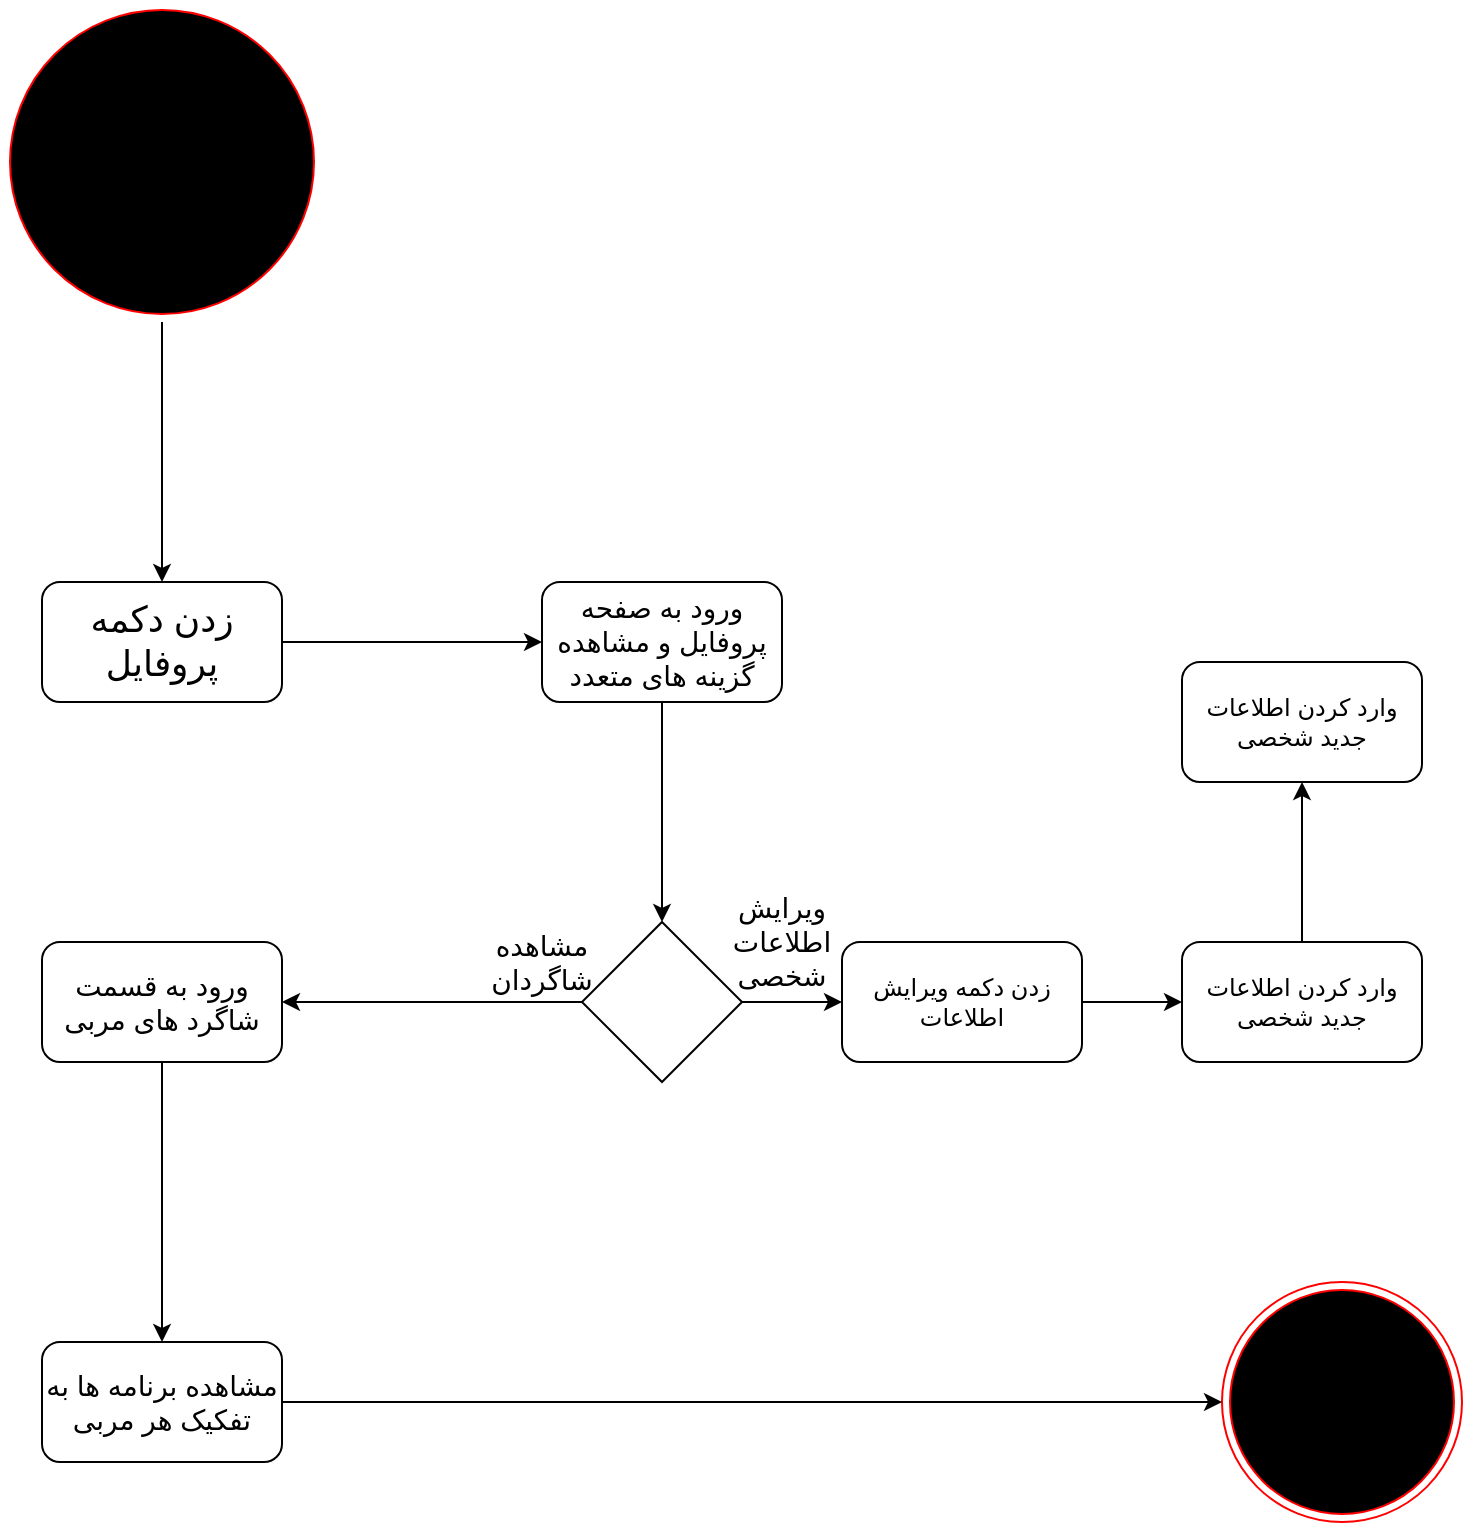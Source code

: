 <mxfile version="12.2.4" type="github" pages="1">
  <diagram id="b19sduyvUAP5QICGrGgd" name="Page-1">
    <mxGraphModel dx="1554" dy="913" grid="1" gridSize="10" guides="1" tooltips="1" connect="1" arrows="1" fold="1" page="1" pageScale="1" pageWidth="850" pageHeight="1100" math="0" shadow="0">
      <root>
        <mxCell id="0"/>
        <mxCell id="1" parent="0"/>
        <mxCell id="AqZBQIcZQOQFHtHV3cpP-2" value="" style="ellipse;html=1;shape=endState;fillColor=#000000;strokeColor=#ff0000;" vertex="1" parent="1">
          <mxGeometry x="670" y="700" width="120" height="120" as="geometry"/>
        </mxCell>
        <mxCell id="AqZBQIcZQOQFHtHV3cpP-3" value="" style="ellipse;html=1;shape=startState;fillColor=#000000;strokeColor=#ff0000;" vertex="1" parent="1">
          <mxGeometry x="60" y="60" width="160" height="160" as="geometry"/>
        </mxCell>
        <mxCell id="AqZBQIcZQOQFHtHV3cpP-5" value="" style="endArrow=classic;html=1;exitX=0.5;exitY=1;exitDx=0;exitDy=0;" edge="1" parent="1" source="AqZBQIcZQOQFHtHV3cpP-3">
          <mxGeometry width="50" height="50" relative="1" as="geometry">
            <mxPoint x="60" y="800" as="sourcePoint"/>
            <mxPoint x="140" y="350" as="targetPoint"/>
          </mxGeometry>
        </mxCell>
        <mxCell id="AqZBQIcZQOQFHtHV3cpP-9" style="edgeStyle=orthogonalEdgeStyle;rounded=0;orthogonalLoop=1;jettySize=auto;html=1;exitX=1;exitY=0.5;exitDx=0;exitDy=0;entryX=0;entryY=0.5;entryDx=0;entryDy=0;" edge="1" parent="1" source="AqZBQIcZQOQFHtHV3cpP-7" target="AqZBQIcZQOQFHtHV3cpP-8">
          <mxGeometry relative="1" as="geometry"/>
        </mxCell>
        <mxCell id="AqZBQIcZQOQFHtHV3cpP-7" value="&lt;span style=&quot;font-size: 18px ; white-space: normal&quot;&gt;زدن دکمه پروفایل&lt;/span&gt;" style="rounded=1;whiteSpace=wrap;html=1;" vertex="1" parent="1">
          <mxGeometry x="80" y="350" width="120" height="60" as="geometry"/>
        </mxCell>
        <mxCell id="AqZBQIcZQOQFHtHV3cpP-10" style="edgeStyle=orthogonalEdgeStyle;rounded=0;orthogonalLoop=1;jettySize=auto;html=1;exitX=0.5;exitY=1;exitDx=0;exitDy=0;entryX=0.5;entryY=0;entryDx=0;entryDy=0;" edge="1" parent="1" source="AqZBQIcZQOQFHtHV3cpP-8" target="AqZBQIcZQOQFHtHV3cpP-15">
          <mxGeometry relative="1" as="geometry">
            <mxPoint x="390" y="510" as="targetPoint"/>
          </mxGeometry>
        </mxCell>
        <mxCell id="AqZBQIcZQOQFHtHV3cpP-8" value="&lt;span style=&quot;font-size: 14px ; white-space: normal&quot;&gt;ورود به صفحه پروفایل و مشاهده گزینه های متعدد&lt;/span&gt;" style="rounded=1;whiteSpace=wrap;html=1;" vertex="1" parent="1">
          <mxGeometry x="330" y="350" width="120" height="60" as="geometry"/>
        </mxCell>
        <mxCell id="AqZBQIcZQOQFHtHV3cpP-19" style="edgeStyle=orthogonalEdgeStyle;rounded=0;orthogonalLoop=1;jettySize=auto;html=1;exitX=0.5;exitY=1;exitDx=0;exitDy=0;" edge="1" parent="1" source="AqZBQIcZQOQFHtHV3cpP-11" target="AqZBQIcZQOQFHtHV3cpP-12">
          <mxGeometry relative="1" as="geometry"/>
        </mxCell>
        <mxCell id="AqZBQIcZQOQFHtHV3cpP-11" value="&lt;span style=&quot;font-size: 14px ; white-space: normal&quot;&gt;ورود به قسمت شاگرد های مربی&lt;/span&gt;" style="rounded=1;whiteSpace=wrap;html=1;" vertex="1" parent="1">
          <mxGeometry x="80" y="530" width="120" height="60" as="geometry"/>
        </mxCell>
        <mxCell id="AqZBQIcZQOQFHtHV3cpP-20" style="edgeStyle=orthogonalEdgeStyle;rounded=0;orthogonalLoop=1;jettySize=auto;html=1;exitX=1;exitY=0.5;exitDx=0;exitDy=0;entryX=0;entryY=0.5;entryDx=0;entryDy=0;" edge="1" parent="1" source="AqZBQIcZQOQFHtHV3cpP-12" target="AqZBQIcZQOQFHtHV3cpP-2">
          <mxGeometry relative="1" as="geometry"/>
        </mxCell>
        <mxCell id="AqZBQIcZQOQFHtHV3cpP-12" value="&lt;span style=&quot;font-size: 14px ; white-space: normal&quot;&gt;مشاهده برنامه ها به تفکیک هر مربی&lt;/span&gt;" style="rounded=1;whiteSpace=wrap;html=1;" vertex="1" parent="1">
          <mxGeometry x="80" y="730" width="120" height="60" as="geometry"/>
        </mxCell>
        <mxCell id="AqZBQIcZQOQFHtHV3cpP-16" style="edgeStyle=orthogonalEdgeStyle;rounded=0;orthogonalLoop=1;jettySize=auto;html=1;exitX=1;exitY=0.5;exitDx=0;exitDy=0;entryX=0;entryY=0.5;entryDx=0;entryDy=0;" edge="1" parent="1" source="AqZBQIcZQOQFHtHV3cpP-13" target="AqZBQIcZQOQFHtHV3cpP-14">
          <mxGeometry relative="1" as="geometry"/>
        </mxCell>
        <mxCell id="AqZBQIcZQOQFHtHV3cpP-13" value="&lt;span style=&quot;white-space: normal&quot;&gt;زدن دکمه ویرایش اطلاعات&lt;/span&gt;" style="rounded=1;whiteSpace=wrap;html=1;" vertex="1" parent="1">
          <mxGeometry x="480" y="530" width="120" height="60" as="geometry"/>
        </mxCell>
        <mxCell id="AqZBQIcZQOQFHtHV3cpP-22" value="" style="edgeStyle=orthogonalEdgeStyle;rounded=0;orthogonalLoop=1;jettySize=auto;html=1;" edge="1" parent="1" source="AqZBQIcZQOQFHtHV3cpP-14" target="AqZBQIcZQOQFHtHV3cpP-21">
          <mxGeometry relative="1" as="geometry"/>
        </mxCell>
        <mxCell id="AqZBQIcZQOQFHtHV3cpP-14" value="&lt;span style=&quot;white-space: normal&quot;&gt;وارد کردن اطلاعات جدید شخصی&lt;/span&gt;" style="rounded=1;whiteSpace=wrap;html=1;" vertex="1" parent="1">
          <mxGeometry x="650" y="530" width="120" height="60" as="geometry"/>
        </mxCell>
        <mxCell id="AqZBQIcZQOQFHtHV3cpP-21" value="&lt;span style=&quot;white-space: normal&quot;&gt;وارد کردن اطلاعات جدید شخصی&lt;/span&gt;" style="rounded=1;whiteSpace=wrap;html=1;" vertex="1" parent="1">
          <mxGeometry x="650" y="390" width="120" height="60" as="geometry"/>
        </mxCell>
        <mxCell id="AqZBQIcZQOQFHtHV3cpP-17" style="edgeStyle=orthogonalEdgeStyle;rounded=0;orthogonalLoop=1;jettySize=auto;html=1;exitX=1;exitY=0.5;exitDx=0;exitDy=0;entryX=0;entryY=0.5;entryDx=0;entryDy=0;" edge="1" parent="1" source="AqZBQIcZQOQFHtHV3cpP-15" target="AqZBQIcZQOQFHtHV3cpP-13">
          <mxGeometry relative="1" as="geometry"/>
        </mxCell>
        <mxCell id="AqZBQIcZQOQFHtHV3cpP-18" style="edgeStyle=orthogonalEdgeStyle;rounded=0;orthogonalLoop=1;jettySize=auto;html=1;exitX=0;exitY=0.5;exitDx=0;exitDy=0;entryX=1;entryY=0.5;entryDx=0;entryDy=0;" edge="1" parent="1" source="AqZBQIcZQOQFHtHV3cpP-15" target="AqZBQIcZQOQFHtHV3cpP-11">
          <mxGeometry relative="1" as="geometry"/>
        </mxCell>
        <mxCell id="AqZBQIcZQOQFHtHV3cpP-15" value="" style="rhombus;whiteSpace=wrap;html=1;" vertex="1" parent="1">
          <mxGeometry x="350" y="520" width="80" height="80" as="geometry"/>
        </mxCell>
        <mxCell id="AqZBQIcZQOQFHtHV3cpP-24" value="&lt;span style=&quot;font-size: 14px&quot;&gt;مشاهده شاگردان&lt;/span&gt;" style="text;html=1;strokeColor=none;fillColor=none;align=center;verticalAlign=middle;whiteSpace=wrap;rounded=0;" vertex="1" parent="1">
          <mxGeometry x="310" y="530" width="40" height="20" as="geometry"/>
        </mxCell>
        <mxCell id="AqZBQIcZQOQFHtHV3cpP-25" value="&lt;span style=&quot;font-size: 14px&quot;&gt;ویرایش اطلاعات شخصی&lt;/span&gt;" style="text;html=1;strokeColor=none;fillColor=none;align=center;verticalAlign=middle;whiteSpace=wrap;rounded=0;" vertex="1" parent="1">
          <mxGeometry x="430" y="520" width="40" height="20" as="geometry"/>
        </mxCell>
      </root>
    </mxGraphModel>
  </diagram>
</mxfile>

